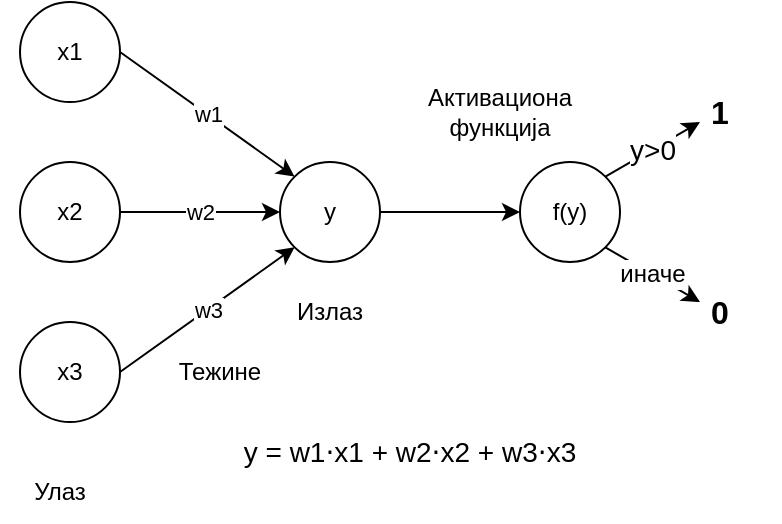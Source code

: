 <mxfile version="20.2.3" type="device"><diagram id="lGgHGltucDRM20M76n1M" name="Page-1"><mxGraphModel dx="1348" dy="712" grid="1" gridSize="10" guides="1" tooltips="1" connect="1" arrows="1" fold="1" page="1" pageScale="1" pageWidth="850" pageHeight="1100" math="0" shadow="0"><root><mxCell id="0"/><mxCell id="1" parent="0"/><mxCell id="YR2nYowUGf83xRO4ic7A-2" value="x1" style="ellipse;whiteSpace=wrap;html=1;aspect=fixed;" vertex="1" parent="1"><mxGeometry x="230" y="320" width="50" height="50" as="geometry"/></mxCell><mxCell id="YR2nYowUGf83xRO4ic7A-7" value="w2" style="edgeStyle=orthogonalEdgeStyle;rounded=0;orthogonalLoop=1;jettySize=auto;html=1;exitX=1;exitY=0.5;exitDx=0;exitDy=0;entryX=0;entryY=0.5;entryDx=0;entryDy=0;" edge="1" parent="1" source="YR2nYowUGf83xRO4ic7A-3" target="YR2nYowUGf83xRO4ic7A-5"><mxGeometry relative="1" as="geometry"/></mxCell><mxCell id="YR2nYowUGf83xRO4ic7A-3" value="x2" style="ellipse;whiteSpace=wrap;html=1;aspect=fixed;" vertex="1" parent="1"><mxGeometry x="230" y="400" width="50" height="50" as="geometry"/></mxCell><mxCell id="YR2nYowUGf83xRO4ic7A-4" value="x3" style="ellipse;whiteSpace=wrap;html=1;aspect=fixed;" vertex="1" parent="1"><mxGeometry x="230" y="480" width="50" height="50" as="geometry"/></mxCell><mxCell id="YR2nYowUGf83xRO4ic7A-14" value="" style="edgeStyle=orthogonalEdgeStyle;rounded=0;orthogonalLoop=1;jettySize=auto;html=1;" edge="1" parent="1" source="YR2nYowUGf83xRO4ic7A-5" target="YR2nYowUGf83xRO4ic7A-13"><mxGeometry relative="1" as="geometry"/></mxCell><mxCell id="YR2nYowUGf83xRO4ic7A-5" value="y" style="ellipse;whiteSpace=wrap;html=1;aspect=fixed;" vertex="1" parent="1"><mxGeometry x="360" y="400" width="50" height="50" as="geometry"/></mxCell><mxCell id="YR2nYowUGf83xRO4ic7A-6" value="w1" style="endArrow=classic;html=1;rounded=0;exitX=1;exitY=0.5;exitDx=0;exitDy=0;entryX=0;entryY=0;entryDx=0;entryDy=0;" edge="1" parent="1" source="YR2nYowUGf83xRO4ic7A-2" target="YR2nYowUGf83xRO4ic7A-5"><mxGeometry width="50" height="50" relative="1" as="geometry"><mxPoint x="400" y="420" as="sourcePoint"/><mxPoint x="450" y="370" as="targetPoint"/></mxGeometry></mxCell><mxCell id="YR2nYowUGf83xRO4ic7A-8" value="w3" style="endArrow=classic;html=1;rounded=0;exitX=1;exitY=0.5;exitDx=0;exitDy=0;entryX=0;entryY=1;entryDx=0;entryDy=0;" edge="1" parent="1" source="YR2nYowUGf83xRO4ic7A-4" target="YR2nYowUGf83xRO4ic7A-5"><mxGeometry width="50" height="50" relative="1" as="geometry"><mxPoint x="400" y="420" as="sourcePoint"/><mxPoint x="450" y="370" as="targetPoint"/></mxGeometry></mxCell><mxCell id="YR2nYowUGf83xRO4ic7A-9" value="y = w1⋅x1 + w2⋅x2 + w3⋅x3" style="text;html=1;strokeColor=none;fillColor=none;align=center;verticalAlign=middle;whiteSpace=wrap;rounded=0;fontSize=14;" vertex="1" parent="1"><mxGeometry x="315" y="530" width="220" height="30" as="geometry"/></mxCell><mxCell id="YR2nYowUGf83xRO4ic7A-10" value="Улаз" style="text;html=1;strokeColor=none;fillColor=none;align=center;verticalAlign=middle;whiteSpace=wrap;rounded=0;" vertex="1" parent="1"><mxGeometry x="220" y="550" width="60" height="30" as="geometry"/></mxCell><mxCell id="YR2nYowUGf83xRO4ic7A-11" value="Тежине" style="text;html=1;strokeColor=none;fillColor=none;align=center;verticalAlign=middle;whiteSpace=wrap;rounded=0;" vertex="1" parent="1"><mxGeometry x="300" y="490" width="60" height="30" as="geometry"/></mxCell><mxCell id="YR2nYowUGf83xRO4ic7A-12" value="Излаз" style="text;html=1;strokeColor=none;fillColor=none;align=center;verticalAlign=middle;whiteSpace=wrap;rounded=0;" vertex="1" parent="1"><mxGeometry x="355" y="460" width="60" height="30" as="geometry"/></mxCell><mxCell id="YR2nYowUGf83xRO4ic7A-13" value="f(y)" style="ellipse;whiteSpace=wrap;html=1;aspect=fixed;" vertex="1" parent="1"><mxGeometry x="480" y="400" width="50" height="50" as="geometry"/></mxCell><mxCell id="YR2nYowUGf83xRO4ic7A-15" value="Активациона&lt;br&gt;функција" style="text;html=1;strokeColor=none;fillColor=none;align=center;verticalAlign=middle;whiteSpace=wrap;rounded=0;" vertex="1" parent="1"><mxGeometry x="440" y="360" width="60" height="30" as="geometry"/></mxCell><mxCell id="YR2nYowUGf83xRO4ic7A-16" value="y&amp;gt;0" style="endArrow=classic;html=1;rounded=0;exitX=1;exitY=0;exitDx=0;exitDy=0;fontSize=14;spacingLeft=0;" edge="1" parent="1" source="YR2nYowUGf83xRO4ic7A-13"><mxGeometry width="50" height="50" relative="1" as="geometry"><mxPoint x="400" y="400" as="sourcePoint"/><mxPoint x="570" y="380" as="targetPoint"/></mxGeometry></mxCell><mxCell id="YR2nYowUGf83xRO4ic7A-17" value="иначе" style="endArrow=classic;html=1;rounded=0;exitX=1;exitY=1;exitDx=0;exitDy=0;fontSize=12;" edge="1" parent="1" source="YR2nYowUGf83xRO4ic7A-13"><mxGeometry width="50" height="50" relative="1" as="geometry"><mxPoint x="532.678" y="417.322" as="sourcePoint"/><mxPoint x="570" y="470" as="targetPoint"/></mxGeometry></mxCell><mxCell id="YR2nYowUGf83xRO4ic7A-18" value="1" style="text;html=1;strokeColor=none;fillColor=none;align=center;verticalAlign=middle;whiteSpace=wrap;rounded=0;fontSize=16;fontStyle=1" vertex="1" parent="1"><mxGeometry x="550" y="360" width="60" height="30" as="geometry"/></mxCell><mxCell id="YR2nYowUGf83xRO4ic7A-19" value="0" style="text;html=1;strokeColor=none;fillColor=none;align=center;verticalAlign=middle;whiteSpace=wrap;rounded=0;fontSize=16;fontStyle=1" vertex="1" parent="1"><mxGeometry x="550" y="460" width="60" height="30" as="geometry"/></mxCell></root></mxGraphModel></diagram></mxfile>